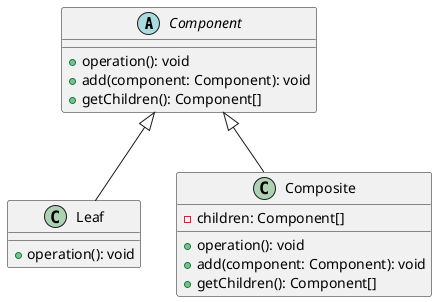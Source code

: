@startuml Composite_Pattern
abstract class Component {
    + operation(): void
    + add(component: Component): void
    + getChildren(): Component[]
}

class Leaf {
    + operation(): void
}

class Composite {
    - children: Component[]
    + operation(): void
    + add(component: Component): void
    + getChildren(): Component[]
}

Component <|-- Leaf
Component <|-- Composite

@enduml
